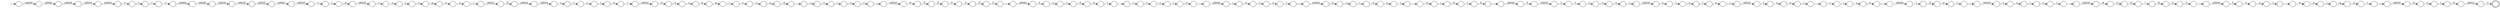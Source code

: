 digraph Automaton {
  rankdir = LR;
  0 [shape=circle,label=""];
  0 -> 9 [label="\u0020"]
  1 [shape=circle,label=""];
  1 -> 139 [label="E"]
  2 [shape=circle,label=""];
  2 -> 77 [label="="]
  3 [shape=circle,label=""];
  3 -> 153 [label="l"]
  4 [shape=circle,label=""];
  4 -> 121 [label="f"]
  5 [shape=circle,label=""];
  5 -> 90 [label=":"]
  6 [shape=circle,label=""];
  6 -> 10 [label="1"]
  7 [shape=circle,label=""];
  7 -> 55 [label="b"]
  8 [shape=circle,label=""];
  8 -> 57 [label="n"]
  9 [shape=circle,label=""];
  9 -> 44 [label="\u0020"]
  10 [shape=circle,label=""];
  10 -> 14 [label="0"]
  11 [shape=circle,label=""];
  11 -> 42 [label="o"]
  12 [shape=circle,label=""];
  12 -> 133 [label="s"]
  13 [shape=circle,label=""];
  13 -> 134 [label="z"]
  14 [shape=circle,label=""];
  14 -> 87 [label="p"]
  15 [shape=circle,label=""];
  15 -> 107 [label="t"]
  16 [shape=circle,label=""];
  16 -> 43 [label="e"]
  17 [shape=circle,label=""];
  17 -> 20 [label="o"]
  18 [shape=circle,label=""];
  18 -> 89 [label="0"]
  19 [shape=circle,label=""];
  19 -> 158 [label="\u0020"]
  20 [shape=circle,label=""];
  20 -> 135 [label="u"]
  21 [shape=circle,label=""];
  21 -> 154 [label="F"]
  22 [shape=circle,label=""];
  22 -> 61 [label="e"]
  23 [shape=circle,label=""];
  23 -> 92 [label="\u0020"]
  24 [shape=circle,label=""];
  24 -> 34 [label="f"]
  25 [shape=circle,label=""];
  25 -> 159 [label="\u0020"]
  26 [shape=circle,label=""];
  26 -> 127 [label="\u0020"]
  27 [shape=circle,label=""];
  27 -> 169 [label="-"]
  28 [shape=circle,label=""];
  28 -> 81 [label="#"]
  29 [shape=circle,label=""];
  29 -> 27 [label="d"]
  30 [shape=circle,label=""];
  30 -> 70 [label=":"]
  31 [shape=circle,label=""];
  31 -> 125 [label="o"]
  32 [shape=circle,label=""];
  32 -> 74 [label="o"]
  33 [shape=circle,label=""];
  33 -> 161 [label="l"]
  34 [shape=circle,label=""];
  34 -> 8 [label="o"]
  35 [shape=circle,label=""];
  35 -> 4 [label="\u0020"]
  36 [shape=circle,label=""];
  36 -> 130 [label="h"]
  37 [shape=circle,label=""];
  37 -> 45 [label="\u0020"]
  38 [shape=circle,label=""];
  38 -> 21 [label="F"]
  39 [shape=circle,label=""];
  39 -> 114 [label="t"]
  40 [shape=circle,label=""];
  40 -> 56 [label="o"]
  41 [shape=circle,label=""];
  41 -> 16 [label="w"]
  42 [shape=circle,label=""];
  42 -> 69 [label="l"]
  43 [shape=circle,label=""];
  43 -> 75 [label="i"]
  44 [shape=circle,label=""];
  44 -> 37 [label="\u0020"]
  45 [shape=circle,label=""];
  45 -> 141 [label="<"]
  46 [shape=circle,label=""];
  46 -> 68 [label="\u0020"]
  47 [shape=circle,label=""];
  47 -> 66 [label="\u000a"]
  48 [shape=circle,label=""];
  48 -> 25 [label=";"]
  49 [shape=circle,label=""];
  49 -> 147 [label="\u0020"]
  50 [shape=circle,label=""];
  50 -> 13 [label="i"]
  51 [shape=circle,label=""];
  51 -> 49 [label=":"]
  52 [shape=circle,label=""];
  52 -> 2 [label="e"]
  53 [shape=circle,label=""];
  53 -> 98 [label="\u0020"]
  54 [shape=circle,label=""];
  54 -> 100 [label=":"]
  55 [shape=circle,label=""];
  55 -> 79 [label="a"]
  56 [shape=circle,label=""];
  56 -> 12 [label="l"]
  57 [shape=circle,label=""];
  57 -> 19 [label="t"]
  58 [shape=circle,label=""];
  58 -> 78 [label="i"]
  59 [shape=circle,label=""];
  59 -> 7 [label="\u0022"]
  60 [shape=circle,label=""];
  60 -> 113 [label="d"]
  61 [shape=circle,label=""];
  61 -> 59 [label="="]
  62 [shape=circle,label=""];
  62 -> 72 [label="e"]
  63 [shape=circle,label=""];
  63 -> 126 [label="\u0020"]
  64 [shape=circle,label=""];
  64 -> 3 [label="o"]
  65 [shape=circle,label=""];
  65 -> 157 [label="E"]
  66 [shape=circle,label=""];
  66 -> 115 [label="\u0020"]
  67 [shape=circle,label=""];
  67 -> 5 [label="r"]
  68 [shape=circle,label=""];
  68 -> 53 [label="\u0020"]
  69 [shape=circle,label=""];
  69 -> 109 [label="o"]
  70 [shape=circle,label=""];
  70 -> 58 [label="\u0020"]
  71 [shape=circle,label=""];
  71 -> 41 [label="-"]
  72 [shape=circle,label=""];
  72 -> 146 [label="r"]
  73 [shape=circle,label=""];
  73 -> 63 [label=":"]
  74 [shape=circle,label=""];
  74 -> 96 [label="r"]
  75 [shape=circle,label=""];
  75 -> 36 [label="g"]
  76 [shape=circle,label=""];
  76 -> 50 [label="s"]
  77 [shape=circle,label=""];
  77 -> 148 [label="\u0022"]
  78 [shape=circle,label=""];
  78 -> 101 [label="n"]
  79 [shape=circle,label=""];
  79 -> 129 [label="c"]
  80 [shape=circle,label=""];
  80 -> 84 [label="\u0022"]
  81 [shape=circle,label=""];
  81 -> 65 [label="C"]
  82 [shape=circle,label=""];
  82 -> 168 [label="t"]
  83 [shape=circle,label=""];
  83 -> 62 [label="d"]
  84 [shape=circle,label=""];
  84 -> 105 [label=">"]
  85 [shape=circle,label=""];
  85 -> 137 [label="F"]
  86 [shape=circle,label=""];
  86 -> 160 [label="-"]
  87 [shape=circle,label=""];
  87 -> 88 [label="t"]
  88 [shape=circle,label=""];
  88 -> 122 [label=";"]
  89 [shape=circle,label=""];
  89 -> 35 [label=";"]
  90 [shape=circle,label=""];
  90 -> 28 [label="\u0020"]
  91 [shape=circle,label=""];
  91 -> 99 [label="l"]
  92 [shape=circle,label=""];
  92 -> 156 [label="s"]
  93 [shape=circle,label=""];
  93 -> 112 [label="b"]
  94 [shape=circle,label=""];
  94 -> 23 [label="\u0022"]
  95 [shape=circle,label=""];
  95 -> 108 [label="t"]
  96 [shape=circle,label=""];
  96 -> 145 [label="d"]
  97 [shape=circle,label=""];
  97 -> 83 [label="r"]
  98 [shape=circle,label=""];
  98 -> 163 [label="\u0020"]
  99 [shape=circle,label=""];
  99 -> 30 [label="e"]
  100 [shape=circle,label=""];
  100 -> 6 [label="\u0020"]
  101 [shape=circle,label=""];
  101 -> 124 [label="s"]
  102 [shape=circle,label=""];
  102 -> 71 [label="t"]
  103 [shape=circle,label=""];
  103 -> 91 [label="y"]
  104 [shape=circle,label=""];
  initial [shape=plaintext,label=""];
  initial -> 104
  104 -> 0 [label="\u0020"]
  105 [shape=doublecircle,label=""];
  106 [shape=circle,label=""];
  106 -> 166 [label=":"]
  107 [shape=circle,label=""];
  107 -> 120 [label="y"]
  108 [shape=circle,label=""];
  108 -> 26 [label="d"]
  109 [shape=circle,label=""];
  109 -> 73 [label="r"]
  110 [shape=circle,label=""];
  110 -> 86 [label="r"]
  111 [shape=circle,label=""];
  111 -> 131 [label="y"]
  112 [shape=circle,label=""];
  112 -> 97 [label="o"]
  113 [shape=circle,label=""];
  113 -> 149 [label="t"]
  114 [shape=circle,label=""];
  114 -> 76 [label="-"]
  115 [shape=circle,label=""];
  115 -> 46 [label="\u0020"]
  116 [shape=circle,label=""];
  116 -> 136 [label="n"]
  117 [shape=circle,label=""];
  117 -> 64 [label="c"]
  118 [shape=circle,label=""];
  118 -> 165 [label="\u0022"]
  119 [shape=circle,label=""];
  119 -> 93 [label="\u0020"]
  120 [shape=circle,label=""];
  120 -> 52 [label="l"]
  121 [shape=circle,label=""];
  121 -> 138 [label="o"]
  122 [shape=circle,label=""];
  122 -> 117 [label="\u0020"]
  123 [shape=circle,label=""];
  123 -> 162 [label="r"]
  124 [shape=circle,label=""];
  124 -> 82 [label="e"]
  125 [shape=circle,label=""];
  125 -> 39 [label="n"]
  126 [shape=circle,label=""];
  126 -> 38 [label="#"]
  127 [shape=circle,label=""];
  127 -> 40 [label="c"]
  128 [shape=circle,label=""];
  128 -> 85 [label="F"]
  129 [shape=circle,label=""];
  129 -> 132 [label="k"]
  130 [shape=circle,label=""];
  130 -> 106 [label="t"]
  131 [shape=circle,label=""];
  131 -> 22 [label="l"]
  132 [shape=circle,label=""];
  132 -> 152 [label="g"]
  133 [shape=circle,label=""];
  133 -> 144 [label="p"]
  134 [shape=circle,label=""];
  134 -> 54 [label="e"]
  135 [shape=circle,label=""];
  135 -> 29 [label="n"]
  136 [shape=circle,label=""];
  136 -> 118 [label="="]
  137 [shape=circle,label=""];
  137 -> 48 [label="F"]
  138 [shape=circle,label=""];
  138 -> 102 [label="n"]
  139 [shape=circle,label=""];
  139 -> 18 [label="0"]
  140 [shape=circle,label=""];
  140 -> 24 [label="<"]
  141 [shape=circle,label=""];
  141 -> 123 [label="t"]
  142 [shape=circle,label=""];
  142 -> 140 [label=">"]
  143 [shape=circle,label=""];
  143 -> 60 [label="i"]
  144 [shape=circle,label=""];
  144 -> 116 [label="a"]
  145 [shape=circle,label=""];
  145 -> 110 [label="e"]
  146 [shape=circle,label=""];
  146 -> 164 [label="-"]
  147 [shape=circle,label=""];
  147 -> 167 [label="0"]
  148 [shape=circle,label=""];
  148 -> 31 [label="f"]
  149 [shape=circle,label=""];
  149 -> 51 [label="h"]
  150 [shape=circle,label=""];
  150 -> 103 [label="t"]
  151 [shape=circle,label=""];
  151 -> 33 [label="o"]
  152 [shape=circle,label=""];
  152 -> 17 [label="r"]
  153 [shape=circle,label=""];
  153 -> 67 [label="o"]
  154 [shape=circle,label=""];
  154 -> 128 [label="F"]
  155 [shape=circle,label=""];
  155 -> 151 [label="b"]
  156 [shape=circle,label=""];
  156 -> 111 [label="t"]
  157 [shape=circle,label=""];
  157 -> 1 [label="7"]
  158 [shape=circle,label=""];
  158 -> 15 [label="s"]
  159 [shape=circle,label=""];
  159 -> 32 [label="b"]
  160 [shape=circle,label=""];
  160 -> 150 [label="s"]
  161 [shape=circle,label=""];
  161 -> 80 [label="d"]
  162 [shape=circle,label=""];
  162 -> 47 [label=">"]
  163 [shape=circle,label=""];
  163 -> 95 [label="<"]
  164 [shape=circle,label=""];
  164 -> 143 [label="w"]
  165 [shape=circle,label=""];
  165 -> 94 [label="6"]
  166 [shape=circle,label=""];
  166 -> 155 [label="\u0020"]
  167 [shape=circle,label=""];
  167 -> 142 [label="\u0022"]
  168 [shape=circle,label=""];
  168 -> 119 [label=";"]
  169 [shape=circle,label=""];
  169 -> 11 [label="c"]
}

